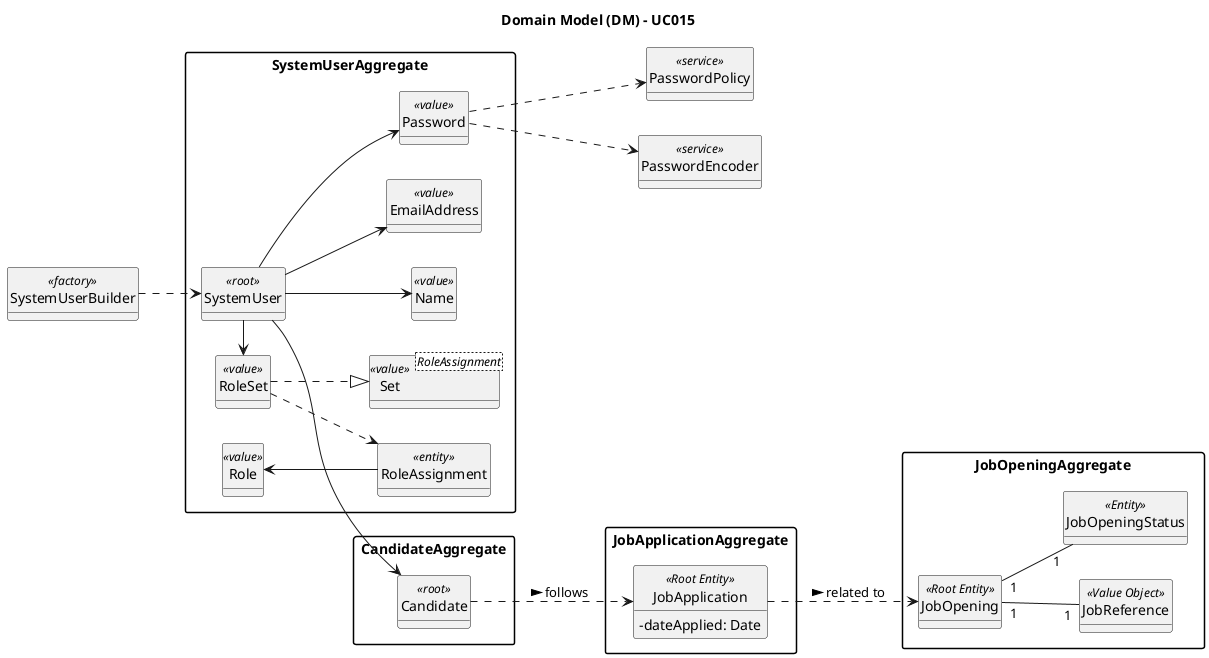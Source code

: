 @startuml
skinparam packageStyle rectangle
skinparam shadowing false

skinparam classAttributeIconSize 0

hide circle
hide methods

left to right direction

title Domain Model (DM) - UC015

class SystemUserBuilder <<factory>>

package SystemUserAggregate {

    class EmailAddress <<value>>

    class SystemUser <<root>>

    class Password <<value>>

    class Name <<value>>

    class RoleSet <<value>>

    class RoleAssignment <<entity>>

    class Role <<value>>

    class Set<RoleAssignment> <<value>>

}

package CandidateAggregate {

    class Candidate <<root>>

}

package JobOpeningAggregate {
    class JobOpening <<Root Entity>>
    class JobReference <<Value Object>>
    class JobOpeningStatus <<Entity>>

}

package JobApplicationAggregate {
    class JobApplication <<Root Entity>>{
        - dateApplied: Date
    }
}

class PasswordPolicy <<service>>

class PasswordEncoder <<service>>

SystemUserBuilder ..> SystemUser

SystemUser --> Name
SystemUser --> Password
SystemUser --> EmailAddress
SystemUser --> Candidate
SystemUser -left-> RoleSet

RoleSet ..|> Set
RoleSet .down.> RoleAssignment
Role <-down- RoleAssignment

Password ..> PasswordPolicy
Password ..> PasswordEncoder

Candidate ..> JobApplication : follows >

JobApplication ..> JobOpening : related to >

JobOpening "1" -- "1" JobOpeningStatus

JobOpening "1" -- "1" JobReference

@enduml